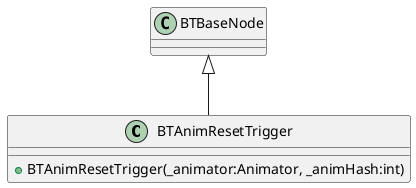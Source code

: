 @startuml
class BTAnimResetTrigger {
    + BTAnimResetTrigger(_animator:Animator, _animHash:int)
}
BTBaseNode <|-- BTAnimResetTrigger
@enduml

